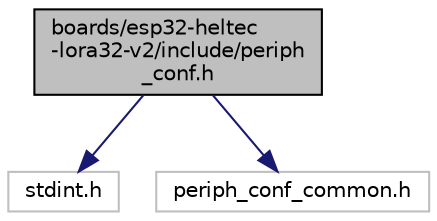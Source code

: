 digraph "boards/esp32-heltec-lora32-v2/include/periph_conf.h"
{
 // LATEX_PDF_SIZE
  edge [fontname="Helvetica",fontsize="10",labelfontname="Helvetica",labelfontsize="10"];
  node [fontname="Helvetica",fontsize="10",shape=record];
  Node1 [label="boards/esp32-heltec\l-lora32-v2/include/periph\l_conf.h",height=0.2,width=0.4,color="black", fillcolor="grey75", style="filled", fontcolor="black",tooltip="Peripheral MCU configuration for Heltec WiFi LoRa 32 V2 board."];
  Node1 -> Node2 [color="midnightblue",fontsize="10",style="solid",fontname="Helvetica"];
  Node2 [label="stdint.h",height=0.2,width=0.4,color="grey75", fillcolor="white", style="filled",tooltip=" "];
  Node1 -> Node3 [color="midnightblue",fontsize="10",style="solid",fontname="Helvetica"];
  Node3 [label="periph_conf_common.h",height=0.2,width=0.4,color="grey75", fillcolor="white", style="filled",tooltip=" "];
}

